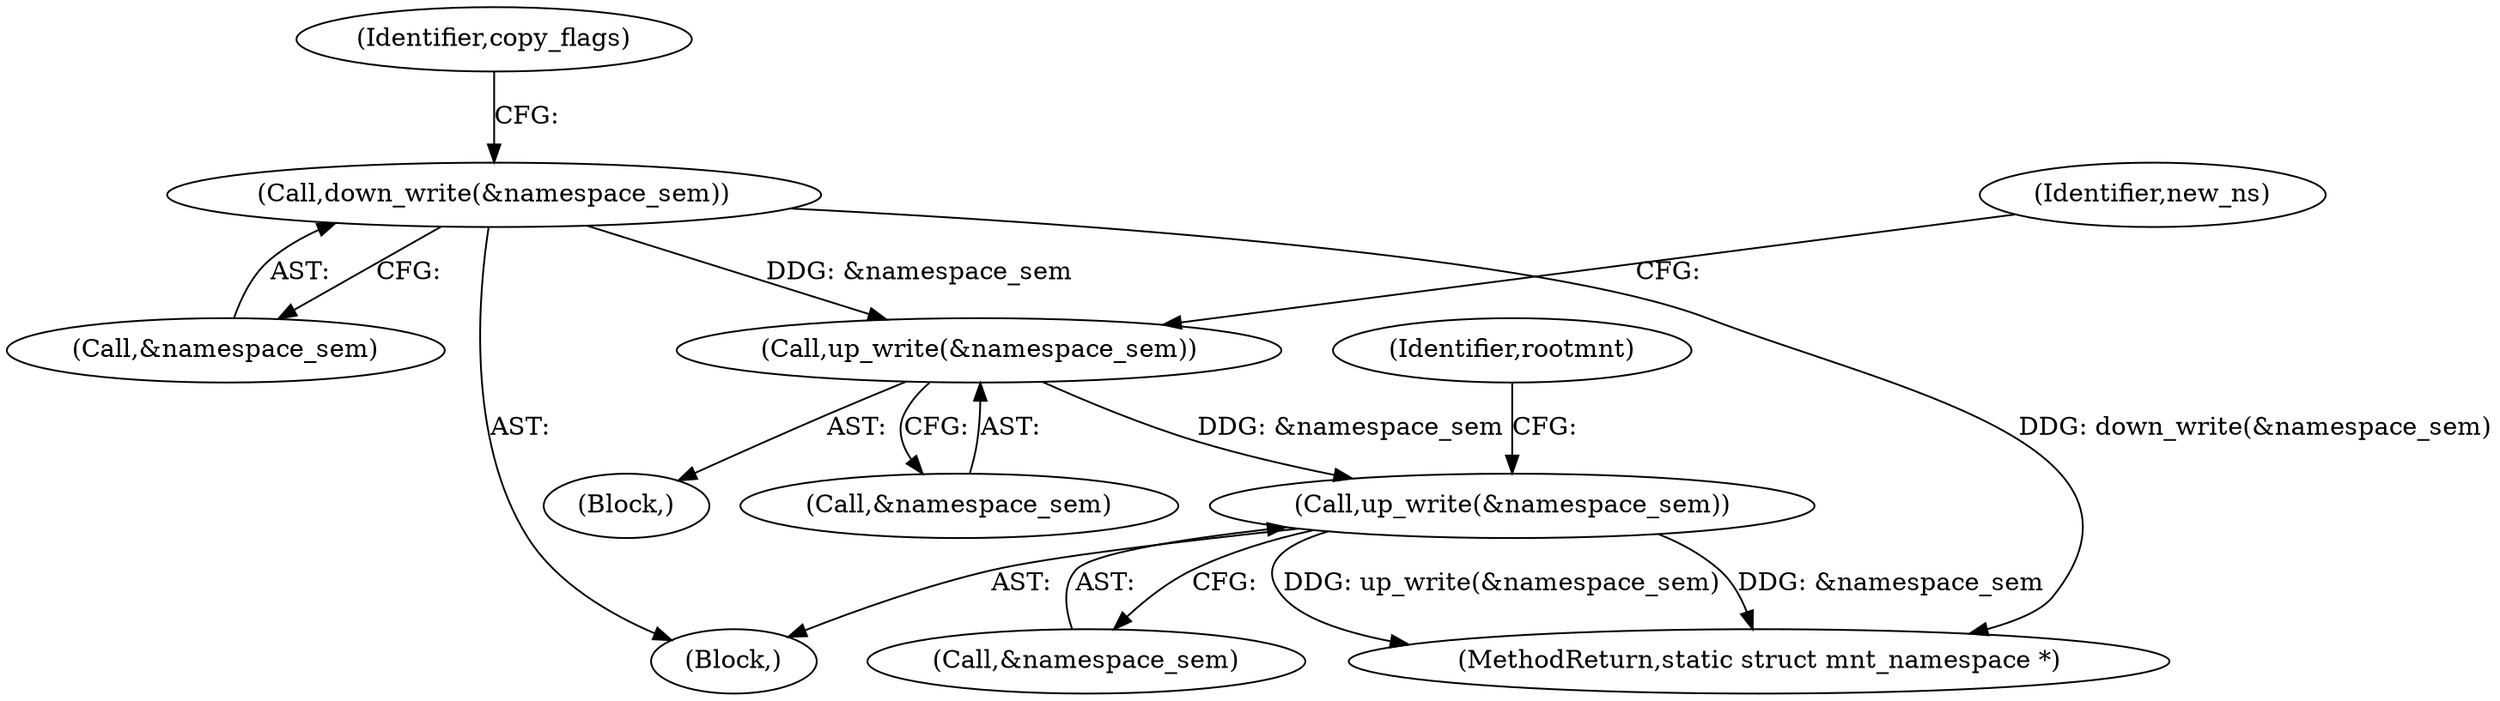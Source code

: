 digraph "0_linux_132c94e31b8bca8ea921f9f96a57d684fa4ae0a9_0@API" {
"1000248" [label="(Call,up_write(&namespace_sem))"];
"1000160" [label="(Call,up_write(&namespace_sem))"];
"1000134" [label="(Call,down_write(&namespace_sem))"];
"1000164" [label="(Identifier,new_ns)"];
"1000135" [label="(Call,&namespace_sem)"];
"1000249" [label="(Call,&namespace_sem)"];
"1000138" [label="(Identifier,copy_flags)"];
"1000106" [label="(Block,)"];
"1000134" [label="(Call,down_write(&namespace_sem))"];
"1000252" [label="(Identifier,rootmnt)"];
"1000161" [label="(Call,&namespace_sem)"];
"1000261" [label="(MethodReturn,static struct mnt_namespace *)"];
"1000159" [label="(Block,)"];
"1000160" [label="(Call,up_write(&namespace_sem))"];
"1000248" [label="(Call,up_write(&namespace_sem))"];
"1000248" -> "1000106"  [label="AST: "];
"1000248" -> "1000249"  [label="CFG: "];
"1000249" -> "1000248"  [label="AST: "];
"1000252" -> "1000248"  [label="CFG: "];
"1000248" -> "1000261"  [label="DDG: up_write(&namespace_sem)"];
"1000248" -> "1000261"  [label="DDG: &namespace_sem"];
"1000160" -> "1000248"  [label="DDG: &namespace_sem"];
"1000160" -> "1000159"  [label="AST: "];
"1000160" -> "1000161"  [label="CFG: "];
"1000161" -> "1000160"  [label="AST: "];
"1000164" -> "1000160"  [label="CFG: "];
"1000134" -> "1000160"  [label="DDG: &namespace_sem"];
"1000134" -> "1000106"  [label="AST: "];
"1000134" -> "1000135"  [label="CFG: "];
"1000135" -> "1000134"  [label="AST: "];
"1000138" -> "1000134"  [label="CFG: "];
"1000134" -> "1000261"  [label="DDG: down_write(&namespace_sem)"];
}
